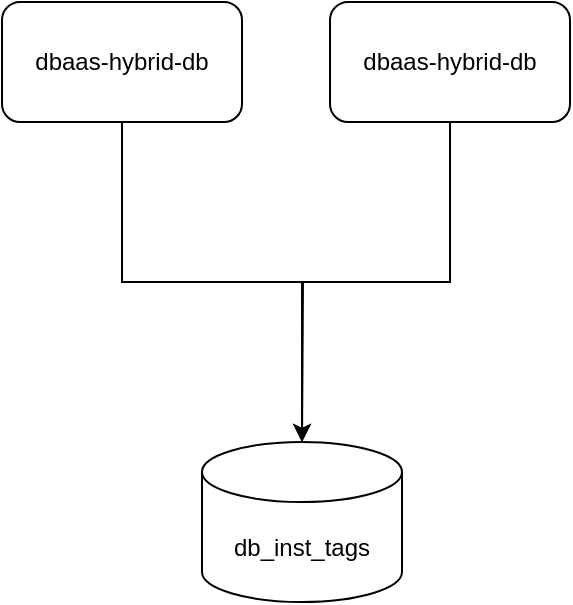 <mxfile version="24.7.3" type="github">
  <diagram name="第 1 页" id="o16jT8s6Q-hIHPiViAWH">
    <mxGraphModel dx="844" dy="561" grid="1" gridSize="10" guides="1" tooltips="1" connect="1" arrows="1" fold="1" page="1" pageScale="1" pageWidth="827" pageHeight="1169" math="0" shadow="0">
      <root>
        <mxCell id="0" />
        <mxCell id="1" parent="0" />
        <mxCell id="NYipR0PiHKViFvUqOCkT-1" value="db_inst_tags" style="shape=cylinder3;whiteSpace=wrap;html=1;boundedLbl=1;backgroundOutline=1;size=15;" vertex="1" parent="1">
          <mxGeometry x="320" y="590" width="100" height="80" as="geometry" />
        </mxCell>
        <mxCell id="NYipR0PiHKViFvUqOCkT-4" style="edgeStyle=orthogonalEdgeStyle;rounded=0;orthogonalLoop=1;jettySize=auto;html=1;exitX=0.5;exitY=1;exitDx=0;exitDy=0;" edge="1" parent="1" source="NYipR0PiHKViFvUqOCkT-3" target="NYipR0PiHKViFvUqOCkT-1">
          <mxGeometry relative="1" as="geometry" />
        </mxCell>
        <mxCell id="NYipR0PiHKViFvUqOCkT-3" value="dbaas-hybrid-db" style="rounded=1;whiteSpace=wrap;html=1;" vertex="1" parent="1">
          <mxGeometry x="220" y="370" width="120" height="60" as="geometry" />
        </mxCell>
        <mxCell id="NYipR0PiHKViFvUqOCkT-6" style="edgeStyle=orthogonalEdgeStyle;rounded=0;orthogonalLoop=1;jettySize=auto;html=1;exitX=0.5;exitY=1;exitDx=0;exitDy=0;" edge="1" parent="1" source="NYipR0PiHKViFvUqOCkT-5">
          <mxGeometry relative="1" as="geometry">
            <mxPoint x="370" y="590" as="targetPoint" />
          </mxGeometry>
        </mxCell>
        <mxCell id="NYipR0PiHKViFvUqOCkT-5" value="dbaas-hybrid-db" style="rounded=1;whiteSpace=wrap;html=1;" vertex="1" parent="1">
          <mxGeometry x="384" y="370" width="120" height="60" as="geometry" />
        </mxCell>
      </root>
    </mxGraphModel>
  </diagram>
</mxfile>
